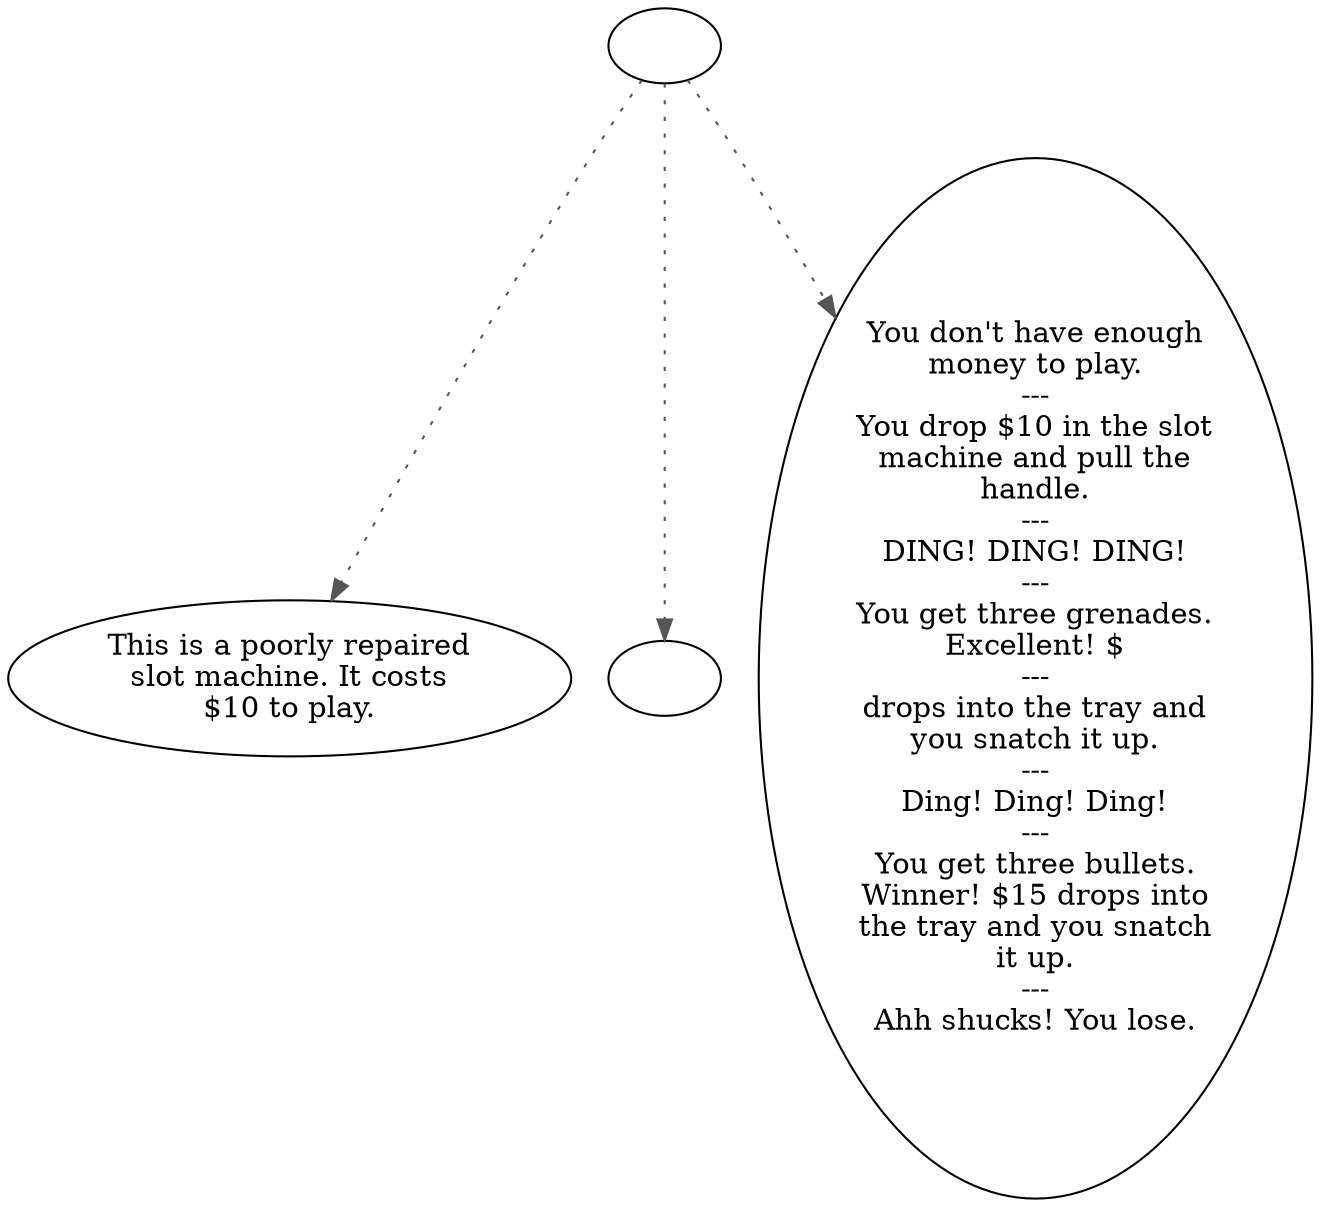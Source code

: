 digraph CHEPSLOT {
  "start" [style=filled       fillcolor="#FFFFFF"       color="#000000"]
  "start" -> "look_at_p_proc" [style=dotted color="#555555"]
  "start" -> "map_enter_p_proc" [style=dotted color="#555555"]
  "start" -> "use_p_proc" [style=dotted color="#555555"]
  "start" [label=""]
  "look_at_p_proc" [style=filled       fillcolor="#FFFFFF"       color="#000000"]
  "look_at_p_proc" [label="This is a poorly repaired\nslot machine. It costs\n$10 to play."]
  "map_enter_p_proc" [style=filled       fillcolor="#FFFFFF"       color="#000000"]
  "map_enter_p_proc" [label=""]
  "use_p_proc" [style=filled       fillcolor="#FFFFFF"       color="#000000"]
  "use_p_proc" [label="You don't have enough\nmoney to play.\n---\nYou drop $10 in the slot\nmachine and pull the\nhandle.\n---\nDING! DING! DING!\n---\nYou get three grenades.\nExcellent! $\n---\ndrops into the tray and\nyou snatch it up.\n---\nDing! Ding! Ding!\n---\nYou get three bullets.\nWinner! $15 drops into\nthe tray and you snatch\nit up.\n---\nAhh shucks! You lose."]
}